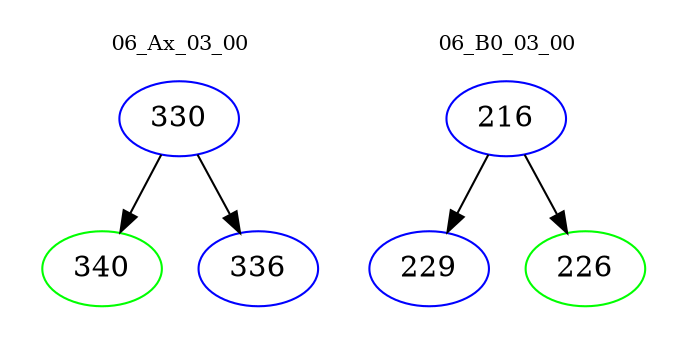 digraph{
subgraph cluster_0 {
color = white
label = "06_Ax_03_00";
fontsize=10;
T0_330 [label="330", color="blue"]
T0_330 -> T0_340 [color="black"]
T0_340 [label="340", color="green"]
T0_330 -> T0_336 [color="black"]
T0_336 [label="336", color="blue"]
}
subgraph cluster_1 {
color = white
label = "06_B0_03_00";
fontsize=10;
T1_216 [label="216", color="blue"]
T1_216 -> T1_229 [color="black"]
T1_229 [label="229", color="blue"]
T1_216 -> T1_226 [color="black"]
T1_226 [label="226", color="green"]
}
}
